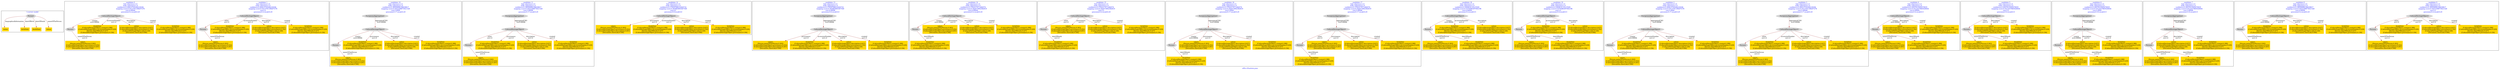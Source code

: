 digraph n0 {
fontcolor="blue"
remincross="true"
label="s09-s-18-artists.json"
subgraph cluster_0 {
label="1-correct model"
n2[style="filled",color="white",fillcolor="lightgray",label="Person1"];
n3[shape="plaintext",style="filled",fillcolor="gold",label="values"];
n4[shape="plaintext",style="filled",fillcolor="gold",label="birthDate"];
n5[shape="plaintext",style="filled",fillcolor="gold",label="deathDate"];
n6[shape="plaintext",style="filled",fillcolor="gold",label="values"];
}
subgraph cluster_1 {
label="candidate 0\nlink coherence:1.0\nnode coherence:1.0\nconfidence:0.40413733246218336\nmapping score:0.5513791108207278\ncost:4.99994\n-precision:0.2-recall:0.25"
n8[style="filled",color="white",fillcolor="lightgray",label="CulturalHeritageObject1"];
n9[style="filled",color="white",fillcolor="lightgray",label="Person1"];
n10[shape="plaintext",style="filled",fillcolor="gold",label="deathDate\n[CulturalHeritageObject,created,0.388]\n[CulturalHeritageObject,accessionNumber,0.229]\n[Person,dateOfDeath,0.227]\n[CulturalHeritageObject,provenance,0.156]"];
n11[shape="plaintext",style="filled",fillcolor="gold",label="values\n[Person,nameOfThePerson,0.363]\n[CulturalHeritageObject,provenance,0.252]\n[CulturalHeritageObject,description,0.201]\n[Document,classLink,0.184]"];
n12[shape="plaintext",style="filled",fillcolor="gold",label="values\n[CulturalHeritageObject,description,0.637]\n[CulturalHeritageObject,provenance,0.192]\n[CulturalHeritageObject,title,0.126]\n[Document,classLink,0.046]"];
n13[shape="plaintext",style="filled",fillcolor="gold",label="birthDate\n[CulturalHeritageObject,created,0.388]\n[CulturalHeritageObject,accessionNumber,0.229]\n[Person,dateOfDeath,0.227]\n[CulturalHeritageObject,provenance,0.156]"];
}
subgraph cluster_2 {
label="candidate 1\nlink coherence:1.0\nnode coherence:1.0\nconfidence:0.40413733246218336\nmapping score:0.5513791108207278\ncost:5.0\n-precision:0.2-recall:0.25"
n15[style="filled",color="white",fillcolor="lightgray",label="CulturalHeritageObject1"];
n16[style="filled",color="white",fillcolor="lightgray",label="Person2"];
n17[shape="plaintext",style="filled",fillcolor="gold",label="deathDate\n[CulturalHeritageObject,created,0.388]\n[CulturalHeritageObject,accessionNumber,0.229]\n[Person,dateOfDeath,0.227]\n[CulturalHeritageObject,provenance,0.156]"];
n18[shape="plaintext",style="filled",fillcolor="gold",label="values\n[CulturalHeritageObject,description,0.637]\n[CulturalHeritageObject,provenance,0.192]\n[CulturalHeritageObject,title,0.126]\n[Document,classLink,0.046]"];
n19[shape="plaintext",style="filled",fillcolor="gold",label="values\n[Person,nameOfThePerson,0.363]\n[CulturalHeritageObject,provenance,0.252]\n[CulturalHeritageObject,description,0.201]\n[Document,classLink,0.184]"];
n20[shape="plaintext",style="filled",fillcolor="gold",label="birthDate\n[CulturalHeritageObject,created,0.388]\n[CulturalHeritageObject,accessionNumber,0.229]\n[Person,dateOfDeath,0.227]\n[CulturalHeritageObject,provenance,0.156]"];
}
subgraph cluster_3 {
label="candidate 10\nlink coherence:1.0\nnode coherence:1.0\nconfidence:0.38595696190639817\nmapping score:0.5453189873021328\ncost:5.9999\n-precision:0.17-recall:0.25"
n22[style="filled",color="white",fillcolor="lightgray",label="CulturalHeritageObject1"];
n23[style="filled",color="white",fillcolor="lightgray",label="Person1"];
n24[style="filled",color="white",fillcolor="lightgray",label="EuropeanaAggregation1"];
n25[shape="plaintext",style="filled",fillcolor="gold",label="deathDate\n[CulturalHeritageObject,created,0.388]\n[CulturalHeritageObject,accessionNumber,0.229]\n[Person,dateOfDeath,0.227]\n[CulturalHeritageObject,provenance,0.156]"];
n26[shape="plaintext",style="filled",fillcolor="gold",label="values\n[Person,nameOfThePerson,0.363]\n[CulturalHeritageObject,provenance,0.252]\n[CulturalHeritageObject,description,0.201]\n[Document,classLink,0.184]"];
n27[shape="plaintext",style="filled",fillcolor="gold",label="values\n[CulturalHeritageObject,description,0.637]\n[CulturalHeritageObject,provenance,0.192]\n[CulturalHeritageObject,title,0.126]\n[Document,classLink,0.046]"];
n28[shape="plaintext",style="filled",fillcolor="gold",label="birthDate\n[CulturalHeritageObject,created,0.388]\n[CulturalHeritageObject,accessionNumber,0.229]\n[Person,dateOfDeath,0.227]\n[CulturalHeritageObject,provenance,0.156]"];
}
subgraph cluster_4 {
label="candidate 11\nlink coherence:1.0\nnode coherence:1.0\nconfidence:0.38595696190639817\nmapping score:0.5453189873021328\ncost:5.99996\n-precision:0.17-recall:0.25"
n30[style="filled",color="white",fillcolor="lightgray",label="CulturalHeritageObject1"];
n31[style="filled",color="white",fillcolor="lightgray",label="Person2"];
n32[style="filled",color="white",fillcolor="lightgray",label="EuropeanaAggregation1"];
n33[shape="plaintext",style="filled",fillcolor="gold",label="deathDate\n[CulturalHeritageObject,created,0.388]\n[CulturalHeritageObject,accessionNumber,0.229]\n[Person,dateOfDeath,0.227]\n[CulturalHeritageObject,provenance,0.156]"];
n34[shape="plaintext",style="filled",fillcolor="gold",label="values\n[CulturalHeritageObject,description,0.637]\n[CulturalHeritageObject,provenance,0.192]\n[CulturalHeritageObject,title,0.126]\n[Document,classLink,0.046]"];
n35[shape="plaintext",style="filled",fillcolor="gold",label="values\n[Person,nameOfThePerson,0.363]\n[CulturalHeritageObject,provenance,0.252]\n[CulturalHeritageObject,description,0.201]\n[Document,classLink,0.184]"];
n36[shape="plaintext",style="filled",fillcolor="gold",label="birthDate\n[CulturalHeritageObject,created,0.388]\n[CulturalHeritageObject,accessionNumber,0.229]\n[Person,dateOfDeath,0.227]\n[CulturalHeritageObject,provenance,0.156]"];
}
subgraph cluster_5 {
label="candidate 12\nlink coherence:1.0\nnode coherence:1.0\nconfidence:0.37659768010264716\nmapping score:0.583865893367549\ncost:4.0\n-precision:0.0-recall:0.0"
n38[style="filled",color="white",fillcolor="lightgray",label="CulturalHeritageObject1"];
n39[shape="plaintext",style="filled",fillcolor="gold",label="values\n[Person,nameOfThePerson,0.363]\n[CulturalHeritageObject,provenance,0.252]\n[CulturalHeritageObject,description,0.201]\n[Document,classLink,0.184]"];
n40[shape="plaintext",style="filled",fillcolor="gold",label="deathDate\n[CulturalHeritageObject,created,0.388]\n[CulturalHeritageObject,accessionNumber,0.229]\n[Person,dateOfDeath,0.227]\n[CulturalHeritageObject,provenance,0.156]"];
n41[shape="plaintext",style="filled",fillcolor="gold",label="values\n[CulturalHeritageObject,description,0.637]\n[CulturalHeritageObject,provenance,0.192]\n[CulturalHeritageObject,title,0.126]\n[Document,classLink,0.046]"];
n42[shape="plaintext",style="filled",fillcolor="gold",label="birthDate\n[CulturalHeritageObject,created,0.388]\n[CulturalHeritageObject,accessionNumber,0.229]\n[Person,dateOfDeath,0.227]\n[CulturalHeritageObject,provenance,0.156]"];
}
subgraph cluster_6 {
label="candidate 13\nlink coherence:1.0\nnode coherence:1.0\nconfidence:0.37659768010264716\nmapping score:0.583865893367549\ncost:4.99996\n-precision:0.0-recall:0.0"
n44[style="filled",color="white",fillcolor="lightgray",label="EuropeanaAggregation1"];
n45[style="filled",color="white",fillcolor="lightgray",label="CulturalHeritageObject1"];
n46[shape="plaintext",style="filled",fillcolor="gold",label="values\n[Person,nameOfThePerson,0.363]\n[CulturalHeritageObject,provenance,0.252]\n[CulturalHeritageObject,description,0.201]\n[Document,classLink,0.184]"];
n47[shape="plaintext",style="filled",fillcolor="gold",label="deathDate\n[CulturalHeritageObject,created,0.388]\n[CulturalHeritageObject,accessionNumber,0.229]\n[Person,dateOfDeath,0.227]\n[CulturalHeritageObject,provenance,0.156]"];
n48[shape="plaintext",style="filled",fillcolor="gold",label="values\n[CulturalHeritageObject,description,0.637]\n[CulturalHeritageObject,provenance,0.192]\n[CulturalHeritageObject,title,0.126]\n[Document,classLink,0.046]"];
n49[shape="plaintext",style="filled",fillcolor="gold",label="birthDate\n[CulturalHeritageObject,created,0.388]\n[CulturalHeritageObject,accessionNumber,0.229]\n[Person,dateOfDeath,0.227]\n[CulturalHeritageObject,provenance,0.156]"];
}
subgraph cluster_7 {
label="candidate 14\nlink coherence:1.0\nnode coherence:1.0\nconfidence:0.3762217071484574\nmapping score:0.542073902382819\ncost:4.99994\n-precision:0.2-recall:0.25"
n51[style="filled",color="white",fillcolor="lightgray",label="CulturalHeritageObject1"];
n52[style="filled",color="white",fillcolor="lightgray",label="Person1"];
n53[shape="plaintext",style="filled",fillcolor="gold",label="values\n[Person,nameOfThePerson,0.363]\n[CulturalHeritageObject,provenance,0.252]\n[CulturalHeritageObject,description,0.201]\n[Document,classLink,0.184]"];
n54[shape="plaintext",style="filled",fillcolor="gold",label="values\n[CulturalHeritageObject,description,0.637]\n[CulturalHeritageObject,provenance,0.192]\n[CulturalHeritageObject,title,0.126]\n[Document,classLink,0.046]"];
n55[shape="plaintext",style="filled",fillcolor="gold",label="deathDate\n[CulturalHeritageObject,created,0.388]\n[CulturalHeritageObject,accessionNumber,0.229]\n[Person,dateOfDeath,0.227]\n[CulturalHeritageObject,provenance,0.156]"];
n56[shape="plaintext",style="filled",fillcolor="gold",label="birthDate\n[CulturalHeritageObject,created,0.388]\n[CulturalHeritageObject,accessionNumber,0.229]\n[Person,dateOfDeath,0.227]\n[CulturalHeritageObject,provenance,0.156]"];
}
subgraph cluster_8 {
label="candidate 15\nlink coherence:1.0\nnode coherence:1.0\nconfidence:0.3762217071484574\nmapping score:0.542073902382819\ncost:5.0\n-precision:0.2-recall:0.25"
n58[style="filled",color="white",fillcolor="lightgray",label="CulturalHeritageObject1"];
n59[style="filled",color="white",fillcolor="lightgray",label="Person2"];
n60[shape="plaintext",style="filled",fillcolor="gold",label="values\n[Person,nameOfThePerson,0.363]\n[CulturalHeritageObject,provenance,0.252]\n[CulturalHeritageObject,description,0.201]\n[Document,classLink,0.184]"];
n61[shape="plaintext",style="filled",fillcolor="gold",label="values\n[CulturalHeritageObject,description,0.637]\n[CulturalHeritageObject,provenance,0.192]\n[CulturalHeritageObject,title,0.126]\n[Document,classLink,0.046]"];
n62[shape="plaintext",style="filled",fillcolor="gold",label="birthDate\n[CulturalHeritageObject,created,0.388]\n[CulturalHeritageObject,accessionNumber,0.229]\n[Person,dateOfDeath,0.227]\n[CulturalHeritageObject,provenance,0.156]"];
n63[shape="plaintext",style="filled",fillcolor="gold",label="deathDate\n[CulturalHeritageObject,created,0.388]\n[CulturalHeritageObject,accessionNumber,0.229]\n[Person,dateOfDeath,0.227]\n[CulturalHeritageObject,provenance,0.156]"];
}
subgraph cluster_9 {
label="candidate 16\nlink coherence:1.0\nnode coherence:1.0\nconfidence:0.3762217071484574\nmapping score:0.542073902382819\ncost:5.9999\n-precision:0.17-recall:0.25"
n65[style="filled",color="white",fillcolor="lightgray",label="CulturalHeritageObject1"];
n66[style="filled",color="white",fillcolor="lightgray",label="Person1"];
n67[style="filled",color="white",fillcolor="lightgray",label="EuropeanaAggregation1"];
n68[shape="plaintext",style="filled",fillcolor="gold",label="values\n[Person,nameOfThePerson,0.363]\n[CulturalHeritageObject,provenance,0.252]\n[CulturalHeritageObject,description,0.201]\n[Document,classLink,0.184]"];
n69[shape="plaintext",style="filled",fillcolor="gold",label="values\n[CulturalHeritageObject,description,0.637]\n[CulturalHeritageObject,provenance,0.192]\n[CulturalHeritageObject,title,0.126]\n[Document,classLink,0.046]"];
n70[shape="plaintext",style="filled",fillcolor="gold",label="deathDate\n[CulturalHeritageObject,created,0.388]\n[CulturalHeritageObject,accessionNumber,0.229]\n[Person,dateOfDeath,0.227]\n[CulturalHeritageObject,provenance,0.156]"];
n71[shape="plaintext",style="filled",fillcolor="gold",label="birthDate\n[CulturalHeritageObject,created,0.388]\n[CulturalHeritageObject,accessionNumber,0.229]\n[Person,dateOfDeath,0.227]\n[CulturalHeritageObject,provenance,0.156]"];
}
subgraph cluster_10 {
label="candidate 17\nlink coherence:1.0\nnode coherence:1.0\nconfidence:0.3762217071484574\nmapping score:0.542073902382819\ncost:5.99996\n-precision:0.17-recall:0.25"
n73[style="filled",color="white",fillcolor="lightgray",label="CulturalHeritageObject1"];
n74[style="filled",color="white",fillcolor="lightgray",label="Person2"];
n75[style="filled",color="white",fillcolor="lightgray",label="EuropeanaAggregation1"];
n76[shape="plaintext",style="filled",fillcolor="gold",label="values\n[Person,nameOfThePerson,0.363]\n[CulturalHeritageObject,provenance,0.252]\n[CulturalHeritageObject,description,0.201]\n[Document,classLink,0.184]"];
n77[shape="plaintext",style="filled",fillcolor="gold",label="values\n[CulturalHeritageObject,description,0.637]\n[CulturalHeritageObject,provenance,0.192]\n[CulturalHeritageObject,title,0.126]\n[Document,classLink,0.046]"];
n78[shape="plaintext",style="filled",fillcolor="gold",label="birthDate\n[CulturalHeritageObject,created,0.388]\n[CulturalHeritageObject,accessionNumber,0.229]\n[Person,dateOfDeath,0.227]\n[CulturalHeritageObject,provenance,0.156]"];
n79[shape="plaintext",style="filled",fillcolor="gold",label="deathDate\n[CulturalHeritageObject,created,0.388]\n[CulturalHeritageObject,accessionNumber,0.229]\n[Person,dateOfDeath,0.227]\n[CulturalHeritageObject,provenance,0.156]"];
}
subgraph cluster_11 {
label="candidate 18\nlink coherence:1.0\nnode coherence:1.0\nconfidence:0.363814119127659\nmapping score:0.5379380397092196\ncost:4.99994\n-precision:0.4-recall:0.5"
n81[style="filled",color="white",fillcolor="lightgray",label="CulturalHeritageObject1"];
n82[style="filled",color="white",fillcolor="lightgray",label="Person1"];
n83[shape="plaintext",style="filled",fillcolor="gold",label="birthDate\n[CulturalHeritageObject,created,0.388]\n[CulturalHeritageObject,accessionNumber,0.229]\n[Person,dateOfDeath,0.227]\n[CulturalHeritageObject,provenance,0.156]"];
n84[shape="plaintext",style="filled",fillcolor="gold",label="values\n[Person,nameOfThePerson,0.363]\n[CulturalHeritageObject,provenance,0.252]\n[CulturalHeritageObject,description,0.201]\n[Document,classLink,0.184]"];
n85[shape="plaintext",style="filled",fillcolor="gold",label="values\n[CulturalHeritageObject,description,0.637]\n[CulturalHeritageObject,provenance,0.192]\n[CulturalHeritageObject,title,0.126]\n[Document,classLink,0.046]"];
n86[shape="plaintext",style="filled",fillcolor="gold",label="deathDate\n[CulturalHeritageObject,created,0.388]\n[CulturalHeritageObject,accessionNumber,0.229]\n[Person,dateOfDeath,0.227]\n[CulturalHeritageObject,provenance,0.156]"];
}
subgraph cluster_12 {
label="candidate 19\nlink coherence:1.0\nnode coherence:1.0\nconfidence:0.363814119127659\nmapping score:0.5379380397092196\ncost:5.0\n-precision:0.4-recall:0.5"
n88[style="filled",color="white",fillcolor="lightgray",label="CulturalHeritageObject1"];
n89[style="filled",color="white",fillcolor="lightgray",label="Person2"];
n90[shape="plaintext",style="filled",fillcolor="gold",label="birthDate\n[CulturalHeritageObject,created,0.388]\n[CulturalHeritageObject,accessionNumber,0.229]\n[Person,dateOfDeath,0.227]\n[CulturalHeritageObject,provenance,0.156]"];
n91[shape="plaintext",style="filled",fillcolor="gold",label="values\n[CulturalHeritageObject,description,0.637]\n[CulturalHeritageObject,provenance,0.192]\n[CulturalHeritageObject,title,0.126]\n[Document,classLink,0.046]"];
n92[shape="plaintext",style="filled",fillcolor="gold",label="values\n[Person,nameOfThePerson,0.363]\n[CulturalHeritageObject,provenance,0.252]\n[CulturalHeritageObject,description,0.201]\n[Document,classLink,0.184]"];
n93[shape="plaintext",style="filled",fillcolor="gold",label="deathDate\n[CulturalHeritageObject,created,0.388]\n[CulturalHeritageObject,accessionNumber,0.229]\n[Person,dateOfDeath,0.227]\n[CulturalHeritageObject,provenance,0.156]"];
}
subgraph cluster_13 {
label="candidate 2\nlink coherence:1.0\nnode coherence:1.0\nconfidence:0.40413733246218336\nmapping score:0.5513791108207278\ncost:5.9999\n-precision:0.17-recall:0.25"
n95[style="filled",color="white",fillcolor="lightgray",label="CulturalHeritageObject1"];
n96[style="filled",color="white",fillcolor="lightgray",label="Person1"];
n97[style="filled",color="white",fillcolor="lightgray",label="EuropeanaAggregation1"];
n98[shape="plaintext",style="filled",fillcolor="gold",label="deathDate\n[CulturalHeritageObject,created,0.388]\n[CulturalHeritageObject,accessionNumber,0.229]\n[Person,dateOfDeath,0.227]\n[CulturalHeritageObject,provenance,0.156]"];
n99[shape="plaintext",style="filled",fillcolor="gold",label="values\n[Person,nameOfThePerson,0.363]\n[CulturalHeritageObject,provenance,0.252]\n[CulturalHeritageObject,description,0.201]\n[Document,classLink,0.184]"];
n100[shape="plaintext",style="filled",fillcolor="gold",label="values\n[CulturalHeritageObject,description,0.637]\n[CulturalHeritageObject,provenance,0.192]\n[CulturalHeritageObject,title,0.126]\n[Document,classLink,0.046]"];
n101[shape="plaintext",style="filled",fillcolor="gold",label="birthDate\n[CulturalHeritageObject,created,0.388]\n[CulturalHeritageObject,accessionNumber,0.229]\n[Person,dateOfDeath,0.227]\n[CulturalHeritageObject,provenance,0.156]"];
}
subgraph cluster_14 {
label="candidate 3\nlink coherence:1.0\nnode coherence:1.0\nconfidence:0.40413733246218336\nmapping score:0.5513791108207278\ncost:5.99996\n-precision:0.17-recall:0.25"
n103[style="filled",color="white",fillcolor="lightgray",label="CulturalHeritageObject1"];
n104[style="filled",color="white",fillcolor="lightgray",label="Person2"];
n105[style="filled",color="white",fillcolor="lightgray",label="EuropeanaAggregation1"];
n106[shape="plaintext",style="filled",fillcolor="gold",label="deathDate\n[CulturalHeritageObject,created,0.388]\n[CulturalHeritageObject,accessionNumber,0.229]\n[Person,dateOfDeath,0.227]\n[CulturalHeritageObject,provenance,0.156]"];
n107[shape="plaintext",style="filled",fillcolor="gold",label="values\n[CulturalHeritageObject,description,0.637]\n[CulturalHeritageObject,provenance,0.192]\n[CulturalHeritageObject,title,0.126]\n[Document,classLink,0.046]"];
n108[shape="plaintext",style="filled",fillcolor="gold",label="values\n[Person,nameOfThePerson,0.363]\n[CulturalHeritageObject,provenance,0.252]\n[CulturalHeritageObject,description,0.201]\n[Document,classLink,0.184]"];
n109[shape="plaintext",style="filled",fillcolor="gold",label="birthDate\n[CulturalHeritageObject,created,0.388]\n[CulturalHeritageObject,accessionNumber,0.229]\n[Person,dateOfDeath,0.227]\n[CulturalHeritageObject,provenance,0.156]"];
}
subgraph cluster_15 {
label="candidate 4\nlink coherence:1.0\nnode coherence:1.0\nconfidence:0.4037613595079935\nmapping score:0.5512537865026644\ncost:4.99994\n-precision:0.4-recall:0.5"
n111[style="filled",color="white",fillcolor="lightgray",label="CulturalHeritageObject1"];
n112[style="filled",color="white",fillcolor="lightgray",label="Person1"];
n113[shape="plaintext",style="filled",fillcolor="gold",label="values\n[Person,nameOfThePerson,0.363]\n[CulturalHeritageObject,provenance,0.252]\n[CulturalHeritageObject,description,0.201]\n[Document,classLink,0.184]"];
n114[shape="plaintext",style="filled",fillcolor="gold",label="values\n[CulturalHeritageObject,description,0.637]\n[CulturalHeritageObject,provenance,0.192]\n[CulturalHeritageObject,title,0.126]\n[Document,classLink,0.046]"];
n115[shape="plaintext",style="filled",fillcolor="gold",label="deathDate\n[CulturalHeritageObject,created,0.388]\n[CulturalHeritageObject,accessionNumber,0.229]\n[Person,dateOfDeath,0.227]\n[CulturalHeritageObject,provenance,0.156]"];
n116[shape="plaintext",style="filled",fillcolor="gold",label="birthDate\n[CulturalHeritageObject,created,0.388]\n[CulturalHeritageObject,accessionNumber,0.229]\n[Person,dateOfDeath,0.227]\n[CulturalHeritageObject,provenance,0.156]"];
}
subgraph cluster_16 {
label="candidate 5\nlink coherence:1.0\nnode coherence:1.0\nconfidence:0.4037613595079935\nmapping score:0.5512537865026644\ncost:5.0\n-precision:0.4-recall:0.5"
n118[style="filled",color="white",fillcolor="lightgray",label="CulturalHeritageObject1"];
n119[style="filled",color="white",fillcolor="lightgray",label="Person2"];
n120[shape="plaintext",style="filled",fillcolor="gold",label="values\n[CulturalHeritageObject,description,0.637]\n[CulturalHeritageObject,provenance,0.192]\n[CulturalHeritageObject,title,0.126]\n[Document,classLink,0.046]"];
n121[shape="plaintext",style="filled",fillcolor="gold",label="values\n[Person,nameOfThePerson,0.363]\n[CulturalHeritageObject,provenance,0.252]\n[CulturalHeritageObject,description,0.201]\n[Document,classLink,0.184]"];
n122[shape="plaintext",style="filled",fillcolor="gold",label="birthDate\n[CulturalHeritageObject,created,0.388]\n[CulturalHeritageObject,accessionNumber,0.229]\n[Person,dateOfDeath,0.227]\n[CulturalHeritageObject,provenance,0.156]"];
n123[shape="plaintext",style="filled",fillcolor="gold",label="deathDate\n[CulturalHeritageObject,created,0.388]\n[CulturalHeritageObject,accessionNumber,0.229]\n[Person,dateOfDeath,0.227]\n[CulturalHeritageObject,provenance,0.156]"];
}
subgraph cluster_17 {
label="candidate 6\nlink coherence:1.0\nnode coherence:1.0\nconfidence:0.4037613595079935\nmapping score:0.5512537865026644\ncost:5.9999\n-precision:0.33-recall:0.5"
n125[style="filled",color="white",fillcolor="lightgray",label="CulturalHeritageObject1"];
n126[style="filled",color="white",fillcolor="lightgray",label="Person1"];
n127[style="filled",color="white",fillcolor="lightgray",label="EuropeanaAggregation1"];
n128[shape="plaintext",style="filled",fillcolor="gold",label="values\n[Person,nameOfThePerson,0.363]\n[CulturalHeritageObject,provenance,0.252]\n[CulturalHeritageObject,description,0.201]\n[Document,classLink,0.184]"];
n129[shape="plaintext",style="filled",fillcolor="gold",label="values\n[CulturalHeritageObject,description,0.637]\n[CulturalHeritageObject,provenance,0.192]\n[CulturalHeritageObject,title,0.126]\n[Document,classLink,0.046]"];
n130[shape="plaintext",style="filled",fillcolor="gold",label="deathDate\n[CulturalHeritageObject,created,0.388]\n[CulturalHeritageObject,accessionNumber,0.229]\n[Person,dateOfDeath,0.227]\n[CulturalHeritageObject,provenance,0.156]"];
n131[shape="plaintext",style="filled",fillcolor="gold",label="birthDate\n[CulturalHeritageObject,created,0.388]\n[CulturalHeritageObject,accessionNumber,0.229]\n[Person,dateOfDeath,0.227]\n[CulturalHeritageObject,provenance,0.156]"];
}
subgraph cluster_18 {
label="candidate 7\nlink coherence:1.0\nnode coherence:1.0\nconfidence:0.4037613595079935\nmapping score:0.5512537865026644\ncost:5.99996\n-precision:0.33-recall:0.5"
n133[style="filled",color="white",fillcolor="lightgray",label="CulturalHeritageObject1"];
n134[style="filled",color="white",fillcolor="lightgray",label="Person2"];
n135[style="filled",color="white",fillcolor="lightgray",label="EuropeanaAggregation1"];
n136[shape="plaintext",style="filled",fillcolor="gold",label="values\n[CulturalHeritageObject,description,0.637]\n[CulturalHeritageObject,provenance,0.192]\n[CulturalHeritageObject,title,0.126]\n[Document,classLink,0.046]"];
n137[shape="plaintext",style="filled",fillcolor="gold",label="values\n[Person,nameOfThePerson,0.363]\n[CulturalHeritageObject,provenance,0.252]\n[CulturalHeritageObject,description,0.201]\n[Document,classLink,0.184]"];
n138[shape="plaintext",style="filled",fillcolor="gold",label="birthDate\n[CulturalHeritageObject,created,0.388]\n[CulturalHeritageObject,accessionNumber,0.229]\n[Person,dateOfDeath,0.227]\n[CulturalHeritageObject,provenance,0.156]"];
n139[shape="plaintext",style="filled",fillcolor="gold",label="deathDate\n[CulturalHeritageObject,created,0.388]\n[CulturalHeritageObject,accessionNumber,0.229]\n[Person,dateOfDeath,0.227]\n[CulturalHeritageObject,provenance,0.156]"];
}
subgraph cluster_19 {
label="candidate 8\nlink coherence:1.0\nnode coherence:1.0\nconfidence:0.38595696190639817\nmapping score:0.5453189873021328\ncost:4.99994\n-precision:0.2-recall:0.25"
n141[style="filled",color="white",fillcolor="lightgray",label="CulturalHeritageObject1"];
n142[style="filled",color="white",fillcolor="lightgray",label="Person1"];
n143[shape="plaintext",style="filled",fillcolor="gold",label="deathDate\n[CulturalHeritageObject,created,0.388]\n[CulturalHeritageObject,accessionNumber,0.229]\n[Person,dateOfDeath,0.227]\n[CulturalHeritageObject,provenance,0.156]"];
n144[shape="plaintext",style="filled",fillcolor="gold",label="values\n[Person,nameOfThePerson,0.363]\n[CulturalHeritageObject,provenance,0.252]\n[CulturalHeritageObject,description,0.201]\n[Document,classLink,0.184]"];
n145[shape="plaintext",style="filled",fillcolor="gold",label="values\n[CulturalHeritageObject,description,0.637]\n[CulturalHeritageObject,provenance,0.192]\n[CulturalHeritageObject,title,0.126]\n[Document,classLink,0.046]"];
n146[shape="plaintext",style="filled",fillcolor="gold",label="birthDate\n[CulturalHeritageObject,created,0.388]\n[CulturalHeritageObject,accessionNumber,0.229]\n[Person,dateOfDeath,0.227]\n[CulturalHeritageObject,provenance,0.156]"];
}
subgraph cluster_20 {
label="candidate 9\nlink coherence:1.0\nnode coherence:1.0\nconfidence:0.38595696190639817\nmapping score:0.5453189873021328\ncost:5.0\n-precision:0.2-recall:0.25"
n148[style="filled",color="white",fillcolor="lightgray",label="CulturalHeritageObject1"];
n149[style="filled",color="white",fillcolor="lightgray",label="Person2"];
n150[shape="plaintext",style="filled",fillcolor="gold",label="deathDate\n[CulturalHeritageObject,created,0.388]\n[CulturalHeritageObject,accessionNumber,0.229]\n[Person,dateOfDeath,0.227]\n[CulturalHeritageObject,provenance,0.156]"];
n151[shape="plaintext",style="filled",fillcolor="gold",label="values\n[CulturalHeritageObject,description,0.637]\n[CulturalHeritageObject,provenance,0.192]\n[CulturalHeritageObject,title,0.126]\n[Document,classLink,0.046]"];
n152[shape="plaintext",style="filled",fillcolor="gold",label="values\n[Person,nameOfThePerson,0.363]\n[CulturalHeritageObject,provenance,0.252]\n[CulturalHeritageObject,description,0.201]\n[Document,classLink,0.184]"];
n153[shape="plaintext",style="filled",fillcolor="gold",label="birthDate\n[CulturalHeritageObject,created,0.388]\n[CulturalHeritageObject,accessionNumber,0.229]\n[Person,dateOfDeath,0.227]\n[CulturalHeritageObject,provenance,0.156]"];
}
n2 -> n3[color="brown",fontcolor="black",label="biographicalInformation"]
n2 -> n4[color="brown",fontcolor="black",label="dateOfBirth"]
n2 -> n5[color="brown",fontcolor="black",label="dateOfDeath"]
n2 -> n6[color="brown",fontcolor="black",label="nameOfThePerson"]
n8 -> n9[color="brown",fontcolor="black",label="creator\nw=0.99994"]
n8 -> n10[color="brown",fontcolor="black",label="accessionNumber\nw=1.0"]
n9 -> n11[color="brown",fontcolor="black",label="nameOfThePerson\nw=1.0"]
n8 -> n12[color="brown",fontcolor="black",label="description\nw=1.0"]
n8 -> n13[color="brown",fontcolor="black",label="created\nw=1.0"]
n15 -> n16[color="brown",fontcolor="black",label="sitter\nw=1.0"]
n15 -> n17[color="brown",fontcolor="black",label="accessionNumber\nw=1.0"]
n15 -> n18[color="brown",fontcolor="black",label="description\nw=1.0"]
n16 -> n19[color="brown",fontcolor="black",label="nameOfThePerson\nw=1.0"]
n15 -> n20[color="brown",fontcolor="black",label="created\nw=1.0"]
n22 -> n23[color="brown",fontcolor="black",label="creator\nw=0.99994"]
n24 -> n22[color="brown",fontcolor="black",label="aggregatedCHO\nw=0.99996"]
n22 -> n25[color="brown",fontcolor="black",label="provenance\nw=1.0"]
n23 -> n26[color="brown",fontcolor="black",label="nameOfThePerson\nw=1.0"]
n22 -> n27[color="brown",fontcolor="black",label="description\nw=1.0"]
n22 -> n28[color="brown",fontcolor="black",label="created\nw=1.0"]
n30 -> n31[color="brown",fontcolor="black",label="sitter\nw=1.0"]
n32 -> n30[color="brown",fontcolor="black",label="aggregatedCHO\nw=0.99996"]
n30 -> n33[color="brown",fontcolor="black",label="provenance\nw=1.0"]
n30 -> n34[color="brown",fontcolor="black",label="description\nw=1.0"]
n31 -> n35[color="brown",fontcolor="black",label="nameOfThePerson\nw=1.0"]
n30 -> n36[color="brown",fontcolor="black",label="created\nw=1.0"]
n38 -> n39[color="brown",fontcolor="black",label="provenance\nw=1.0"]
n38 -> n40[color="brown",fontcolor="black",label="accessionNumber\nw=1.0"]
n38 -> n41[color="brown",fontcolor="black",label="description\nw=1.0"]
n38 -> n42[color="brown",fontcolor="black",label="created\nw=1.0"]
n44 -> n45[color="brown",fontcolor="black",label="aggregatedCHO\nw=0.99996"]
n45 -> n46[color="brown",fontcolor="black",label="provenance\nw=1.0"]
n45 -> n47[color="brown",fontcolor="black",label="accessionNumber\nw=1.0"]
n45 -> n48[color="brown",fontcolor="black",label="description\nw=1.0"]
n45 -> n49[color="brown",fontcolor="black",label="created\nw=1.0"]
n51 -> n52[color="brown",fontcolor="black",label="creator\nw=0.99994"]
n51 -> n53[color="brown",fontcolor="black",label="provenance\nw=1.0"]
n51 -> n54[color="brown",fontcolor="black",label="description\nw=1.0"]
n52 -> n55[color="brown",fontcolor="black",label="dateOfDeath\nw=1.0"]
n51 -> n56[color="brown",fontcolor="black",label="created\nw=1.0"]
n58 -> n59[color="brown",fontcolor="black",label="sitter\nw=1.0"]
n58 -> n60[color="brown",fontcolor="black",label="provenance\nw=1.0"]
n58 -> n61[color="brown",fontcolor="black",label="description\nw=1.0"]
n58 -> n62[color="brown",fontcolor="black",label="created\nw=1.0"]
n59 -> n63[color="brown",fontcolor="black",label="dateOfDeath\nw=1.0"]
n65 -> n66[color="brown",fontcolor="black",label="creator\nw=0.99994"]
n67 -> n65[color="brown",fontcolor="black",label="aggregatedCHO\nw=0.99996"]
n65 -> n68[color="brown",fontcolor="black",label="provenance\nw=1.0"]
n65 -> n69[color="brown",fontcolor="black",label="description\nw=1.0"]
n66 -> n70[color="brown",fontcolor="black",label="dateOfDeath\nw=1.0"]
n65 -> n71[color="brown",fontcolor="black",label="created\nw=1.0"]
n73 -> n74[color="brown",fontcolor="black",label="sitter\nw=1.0"]
n75 -> n73[color="brown",fontcolor="black",label="aggregatedCHO\nw=0.99996"]
n73 -> n76[color="brown",fontcolor="black",label="provenance\nw=1.0"]
n73 -> n77[color="brown",fontcolor="black",label="description\nw=1.0"]
n73 -> n78[color="brown",fontcolor="black",label="created\nw=1.0"]
n74 -> n79[color="brown",fontcolor="black",label="dateOfDeath\nw=1.0"]
n81 -> n82[color="brown",fontcolor="black",label="creator\nw=0.99994"]
n81 -> n83[color="brown",fontcolor="black",label="accessionNumber\nw=1.0"]
n82 -> n84[color="brown",fontcolor="black",label="nameOfThePerson\nw=1.0"]
n81 -> n85[color="brown",fontcolor="black",label="description\nw=1.0"]
n82 -> n86[color="brown",fontcolor="black",label="dateOfDeath\nw=1.0"]
n88 -> n89[color="brown",fontcolor="black",label="sitter\nw=1.0"]
n88 -> n90[color="brown",fontcolor="black",label="accessionNumber\nw=1.0"]
n88 -> n91[color="brown",fontcolor="black",label="description\nw=1.0"]
n89 -> n92[color="brown",fontcolor="black",label="nameOfThePerson\nw=1.0"]
n89 -> n93[color="brown",fontcolor="black",label="dateOfDeath\nw=1.0"]
n95 -> n96[color="brown",fontcolor="black",label="creator\nw=0.99994"]
n97 -> n95[color="brown",fontcolor="black",label="aggregatedCHO\nw=0.99996"]
n95 -> n98[color="brown",fontcolor="black",label="accessionNumber\nw=1.0"]
n96 -> n99[color="brown",fontcolor="black",label="nameOfThePerson\nw=1.0"]
n95 -> n100[color="brown",fontcolor="black",label="description\nw=1.0"]
n95 -> n101[color="brown",fontcolor="black",label="created\nw=1.0"]
n103 -> n104[color="brown",fontcolor="black",label="sitter\nw=1.0"]
n105 -> n103[color="brown",fontcolor="black",label="aggregatedCHO\nw=0.99996"]
n103 -> n106[color="brown",fontcolor="black",label="accessionNumber\nw=1.0"]
n103 -> n107[color="brown",fontcolor="black",label="description\nw=1.0"]
n104 -> n108[color="brown",fontcolor="black",label="nameOfThePerson\nw=1.0"]
n103 -> n109[color="brown",fontcolor="black",label="created\nw=1.0"]
n111 -> n112[color="brown",fontcolor="black",label="creator\nw=0.99994"]
n112 -> n113[color="brown",fontcolor="black",label="nameOfThePerson\nw=1.0"]
n111 -> n114[color="brown",fontcolor="black",label="description\nw=1.0"]
n112 -> n115[color="brown",fontcolor="black",label="dateOfDeath\nw=1.0"]
n111 -> n116[color="brown",fontcolor="black",label="created\nw=1.0"]
n118 -> n119[color="brown",fontcolor="black",label="sitter\nw=1.0"]
n118 -> n120[color="brown",fontcolor="black",label="description\nw=1.0"]
n119 -> n121[color="brown",fontcolor="black",label="nameOfThePerson\nw=1.0"]
n118 -> n122[color="brown",fontcolor="black",label="created\nw=1.0"]
n119 -> n123[color="brown",fontcolor="black",label="dateOfDeath\nw=1.0"]
n125 -> n126[color="brown",fontcolor="black",label="creator\nw=0.99994"]
n127 -> n125[color="brown",fontcolor="black",label="aggregatedCHO\nw=0.99996"]
n126 -> n128[color="brown",fontcolor="black",label="nameOfThePerson\nw=1.0"]
n125 -> n129[color="brown",fontcolor="black",label="description\nw=1.0"]
n126 -> n130[color="brown",fontcolor="black",label="dateOfDeath\nw=1.0"]
n125 -> n131[color="brown",fontcolor="black",label="created\nw=1.0"]
n133 -> n134[color="brown",fontcolor="black",label="sitter\nw=1.0"]
n135 -> n133[color="brown",fontcolor="black",label="aggregatedCHO\nw=0.99996"]
n133 -> n136[color="brown",fontcolor="black",label="description\nw=1.0"]
n134 -> n137[color="brown",fontcolor="black",label="nameOfThePerson\nw=1.0"]
n133 -> n138[color="brown",fontcolor="black",label="created\nw=1.0"]
n134 -> n139[color="brown",fontcolor="black",label="dateOfDeath\nw=1.0"]
n141 -> n142[color="brown",fontcolor="black",label="creator\nw=0.99994"]
n141 -> n143[color="brown",fontcolor="black",label="provenance\nw=1.0"]
n142 -> n144[color="brown",fontcolor="black",label="nameOfThePerson\nw=1.0"]
n141 -> n145[color="brown",fontcolor="black",label="description\nw=1.0"]
n141 -> n146[color="brown",fontcolor="black",label="created\nw=1.0"]
n148 -> n149[color="brown",fontcolor="black",label="sitter\nw=1.0"]
n148 -> n150[color="brown",fontcolor="black",label="provenance\nw=1.0"]
n148 -> n151[color="brown",fontcolor="black",label="description\nw=1.0"]
n149 -> n152[color="brown",fontcolor="black",label="nameOfThePerson\nw=1.0"]
n148 -> n153[color="brown",fontcolor="black",label="created\nw=1.0"]
}
